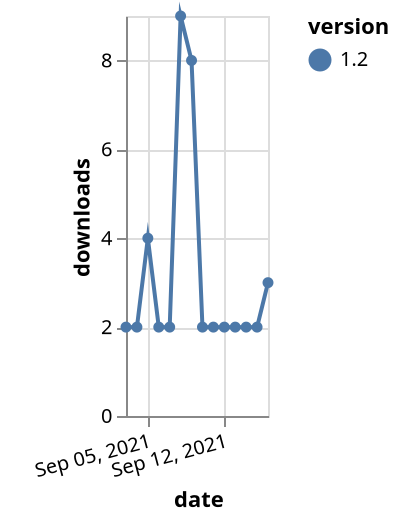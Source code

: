 {"$schema": "https://vega.github.io/schema/vega-lite/v5.json", "description": "A simple bar chart with embedded data.", "data": {"values": [{"date": "2021-09-03", "total": 4644, "delta": 2, "version": "1.2"}, {"date": "2021-09-04", "total": 4646, "delta": 2, "version": "1.2"}, {"date": "2021-09-05", "total": 4650, "delta": 4, "version": "1.2"}, {"date": "2021-09-06", "total": 4652, "delta": 2, "version": "1.2"}, {"date": "2021-09-07", "total": 4654, "delta": 2, "version": "1.2"}, {"date": "2021-09-08", "total": 4663, "delta": 9, "version": "1.2"}, {"date": "2021-09-09", "total": 4671, "delta": 8, "version": "1.2"}, {"date": "2021-09-10", "total": 4673, "delta": 2, "version": "1.2"}, {"date": "2021-09-11", "total": 4675, "delta": 2, "version": "1.2"}, {"date": "2021-09-12", "total": 4677, "delta": 2, "version": "1.2"}, {"date": "2021-09-13", "total": 4679, "delta": 2, "version": "1.2"}, {"date": "2021-09-14", "total": 4681, "delta": 2, "version": "1.2"}, {"date": "2021-09-15", "total": 4683, "delta": 2, "version": "1.2"}, {"date": "2021-09-16", "total": 4686, "delta": 3, "version": "1.2"}]}, "width": "container", "mark": {"type": "line", "point": {"filled": true}}, "encoding": {"x": {"field": "date", "type": "temporal", "timeUnit": "yearmonthdate", "title": "date", "axis": {"labelAngle": -15}}, "y": {"field": "delta", "type": "quantitative", "title": "downloads"}, "color": {"field": "version", "type": "nominal"}, "tooltip": {"field": "delta"}}}
